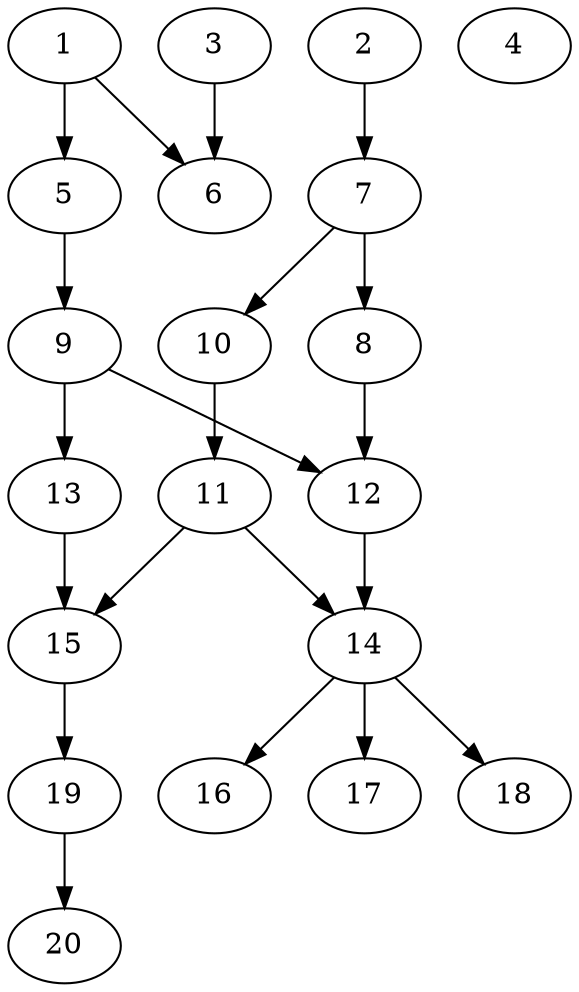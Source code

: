 // DAG automatically generated by daggen at Sat Jul 27 15:37:47 2019
// ./daggen --dot -n 20 --ccr 0.3 --fat 0.5 --regular 0.5 --density 0.4 --mindata 5242880 --maxdata 52428800 
digraph G {
  1 [size="157419520", alpha="0.02", expect_size="47225856"] 
  1 -> 5 [size ="47225856"]
  1 -> 6 [size ="47225856"]
  2 [size="133403307", alpha="0.06", expect_size="40020992"] 
  2 -> 7 [size ="40020992"]
  3 [size="114315947", alpha="0.00", expect_size="34294784"] 
  3 -> 6 [size ="34294784"]
  4 [size="163997013", alpha="0.07", expect_size="49199104"] 
  5 [size="78547627", alpha="0.10", expect_size="23564288"] 
  5 -> 9 [size ="23564288"]
  6 [size="152494080", alpha="0.18", expect_size="45748224"] 
  7 [size="18623147", alpha="0.16", expect_size="5586944"] 
  7 -> 8 [size ="5586944"]
  7 -> 10 [size ="5586944"]
  8 [size="136277333", alpha="0.03", expect_size="40883200"] 
  8 -> 12 [size ="40883200"]
  9 [size="85428907", alpha="0.10", expect_size="25628672"] 
  9 -> 12 [size ="25628672"]
  9 -> 13 [size ="25628672"]
  10 [size="133587627", alpha="0.05", expect_size="40076288"] 
  10 -> 11 [size ="40076288"]
  11 [size="61313707", alpha="0.19", expect_size="18394112"] 
  11 -> 14 [size ="18394112"]
  11 -> 15 [size ="18394112"]
  12 [size="79773013", alpha="0.19", expect_size="23931904"] 
  12 -> 14 [size ="23931904"]
  13 [size="123699200", alpha="0.01", expect_size="37109760"] 
  13 -> 15 [size ="37109760"]
  14 [size="124968960", alpha="0.19", expect_size="37490688"] 
  14 -> 16 [size ="37490688"]
  14 -> 17 [size ="37490688"]
  14 -> 18 [size ="37490688"]
  15 [size="22295893", alpha="0.07", expect_size="6688768"] 
  15 -> 19 [size ="6688768"]
  16 [size="100799147", alpha="0.00", expect_size="30239744"] 
  17 [size="81397760", alpha="0.13", expect_size="24419328"] 
  18 [size="51438933", alpha="0.03", expect_size="15431680"] 
  19 [size="78165333", alpha="0.19", expect_size="23449600"] 
  19 -> 20 [size ="23449600"]
  20 [size="159023787", alpha="0.15", expect_size="47707136"] 
}
